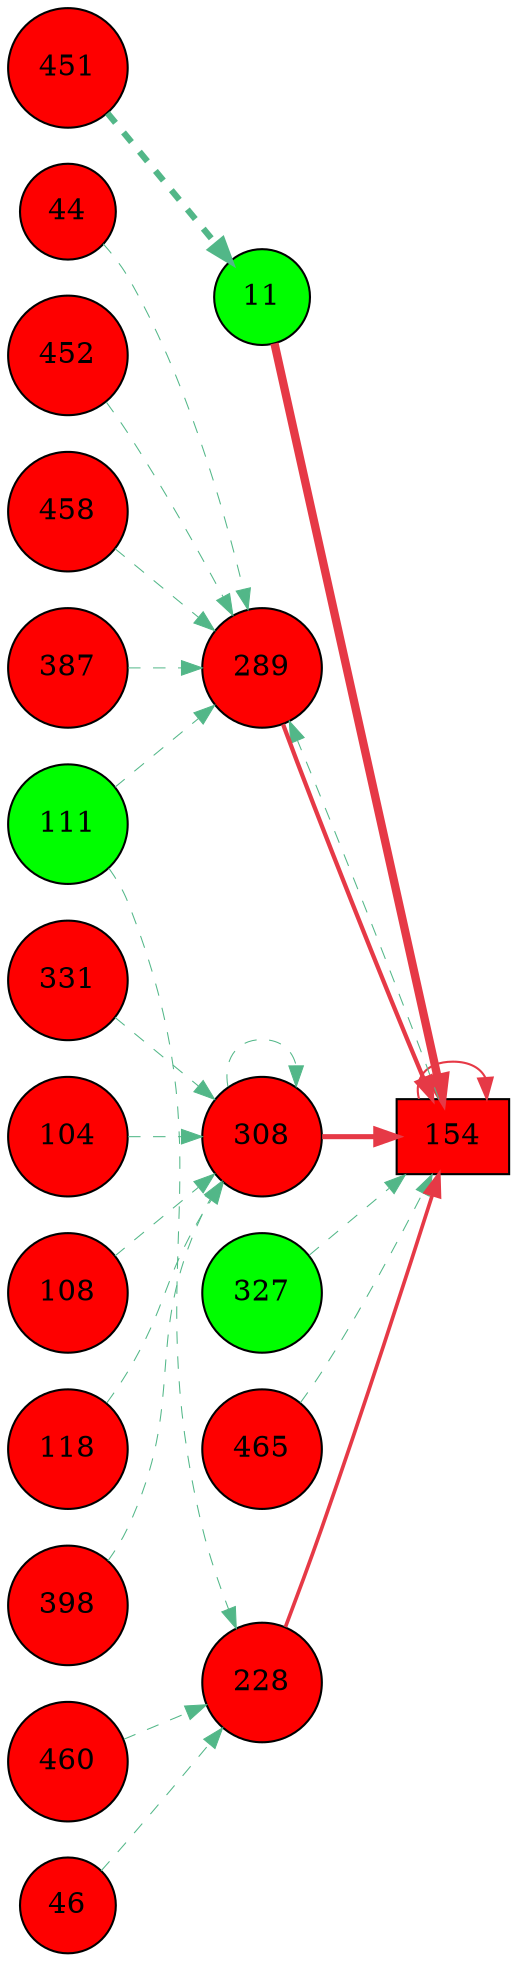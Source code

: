 digraph G{
rankdir=LR;
387 [style=filled, shape=circle, fillcolor="#fe0000", label="387"];
11 [style=filled, shape=circle, fillcolor="#00fe00", label="11"];
398 [style=filled, shape=circle, fillcolor="#fe0000", label="398"];
154 [style=filled, shape=box, fillcolor="#fe0000", label="154"];
289 [style=filled, shape=circle, fillcolor="#fe0000", label="289"];
44 [style=filled, shape=circle, fillcolor="#fe0000", label="44"];
46 [style=filled, shape=circle, fillcolor="#fe0000", label="46"];
308 [style=filled, shape=circle, fillcolor="#fe0000", label="308"];
451 [style=filled, shape=circle, fillcolor="#fe0000", label="451"];
452 [style=filled, shape=circle, fillcolor="#fe0000", label="452"];
327 [style=filled, shape=circle, fillcolor="#00fe00", label="327"];
458 [style=filled, shape=circle, fillcolor="#fe0000", label="458"];
331 [style=filled, shape=circle, fillcolor="#fe0000", label="331"];
460 [style=filled, shape=circle, fillcolor="#fe0000", label="460"];
465 [style=filled, shape=circle, fillcolor="#fe0000", label="465"];
228 [style=filled, shape=circle, fillcolor="#fe0000", label="228"];
104 [style=filled, shape=circle, fillcolor="#fe0000", label="104"];
108 [style=filled, shape=circle, fillcolor="#fe0000", label="108"];
111 [style=filled, shape=circle, fillcolor="#00fe00", label="111"];
118 [style=filled, shape=circle, fillcolor="#fe0000", label="118"];
11 -> 154 [color="#e63946",penwidth=4.00];
308 -> 154 [color="#e63946",penwidth=2.45];
289 -> 154 [color="#e63946",penwidth=2.06];
228 -> 154 [color="#e63946",penwidth=1.76];
154 -> 154 [color="#e63946",penwidth=1.01];
111 -> 289 [color="#52b788",style=dashed,penwidth=0.50];
387 -> 289 [color="#52b788",style=dashed,penwidth=0.50];
154 -> 289 [color="#52b788",style=dashed,penwidth=0.50];
452 -> 289 [color="#52b788",style=dashed,penwidth=0.50];
458 -> 289 [color="#52b788",style=dashed,penwidth=0.50];
44 -> 289 [color="#52b788",style=dashed,penwidth=0.50];
46 -> 228 [color="#52b788",style=dashed,penwidth=0.50];
111 -> 228 [color="#52b788",style=dashed,penwidth=0.50];
460 -> 228 [color="#52b788",style=dashed,penwidth=0.50];
451 -> 11 [color="#52b788",style=dashed,penwidth=3.00];
398 -> 308 [color="#52b788",style=dashed,penwidth=0.50];
308 -> 308 [color="#52b788",style=dashed,penwidth=0.50];
118 -> 308 [color="#52b788",style=dashed,penwidth=0.50];
108 -> 308 [color="#52b788",style=dashed,penwidth=0.50];
104 -> 308 [color="#52b788",style=dashed,penwidth=0.50];
331 -> 308 [color="#52b788",style=dashed,penwidth=0.50];
465 -> 154 [color="#52b788",style=dashed,penwidth=0.50];
327 -> 154 [color="#52b788",style=dashed,penwidth=0.50];
}